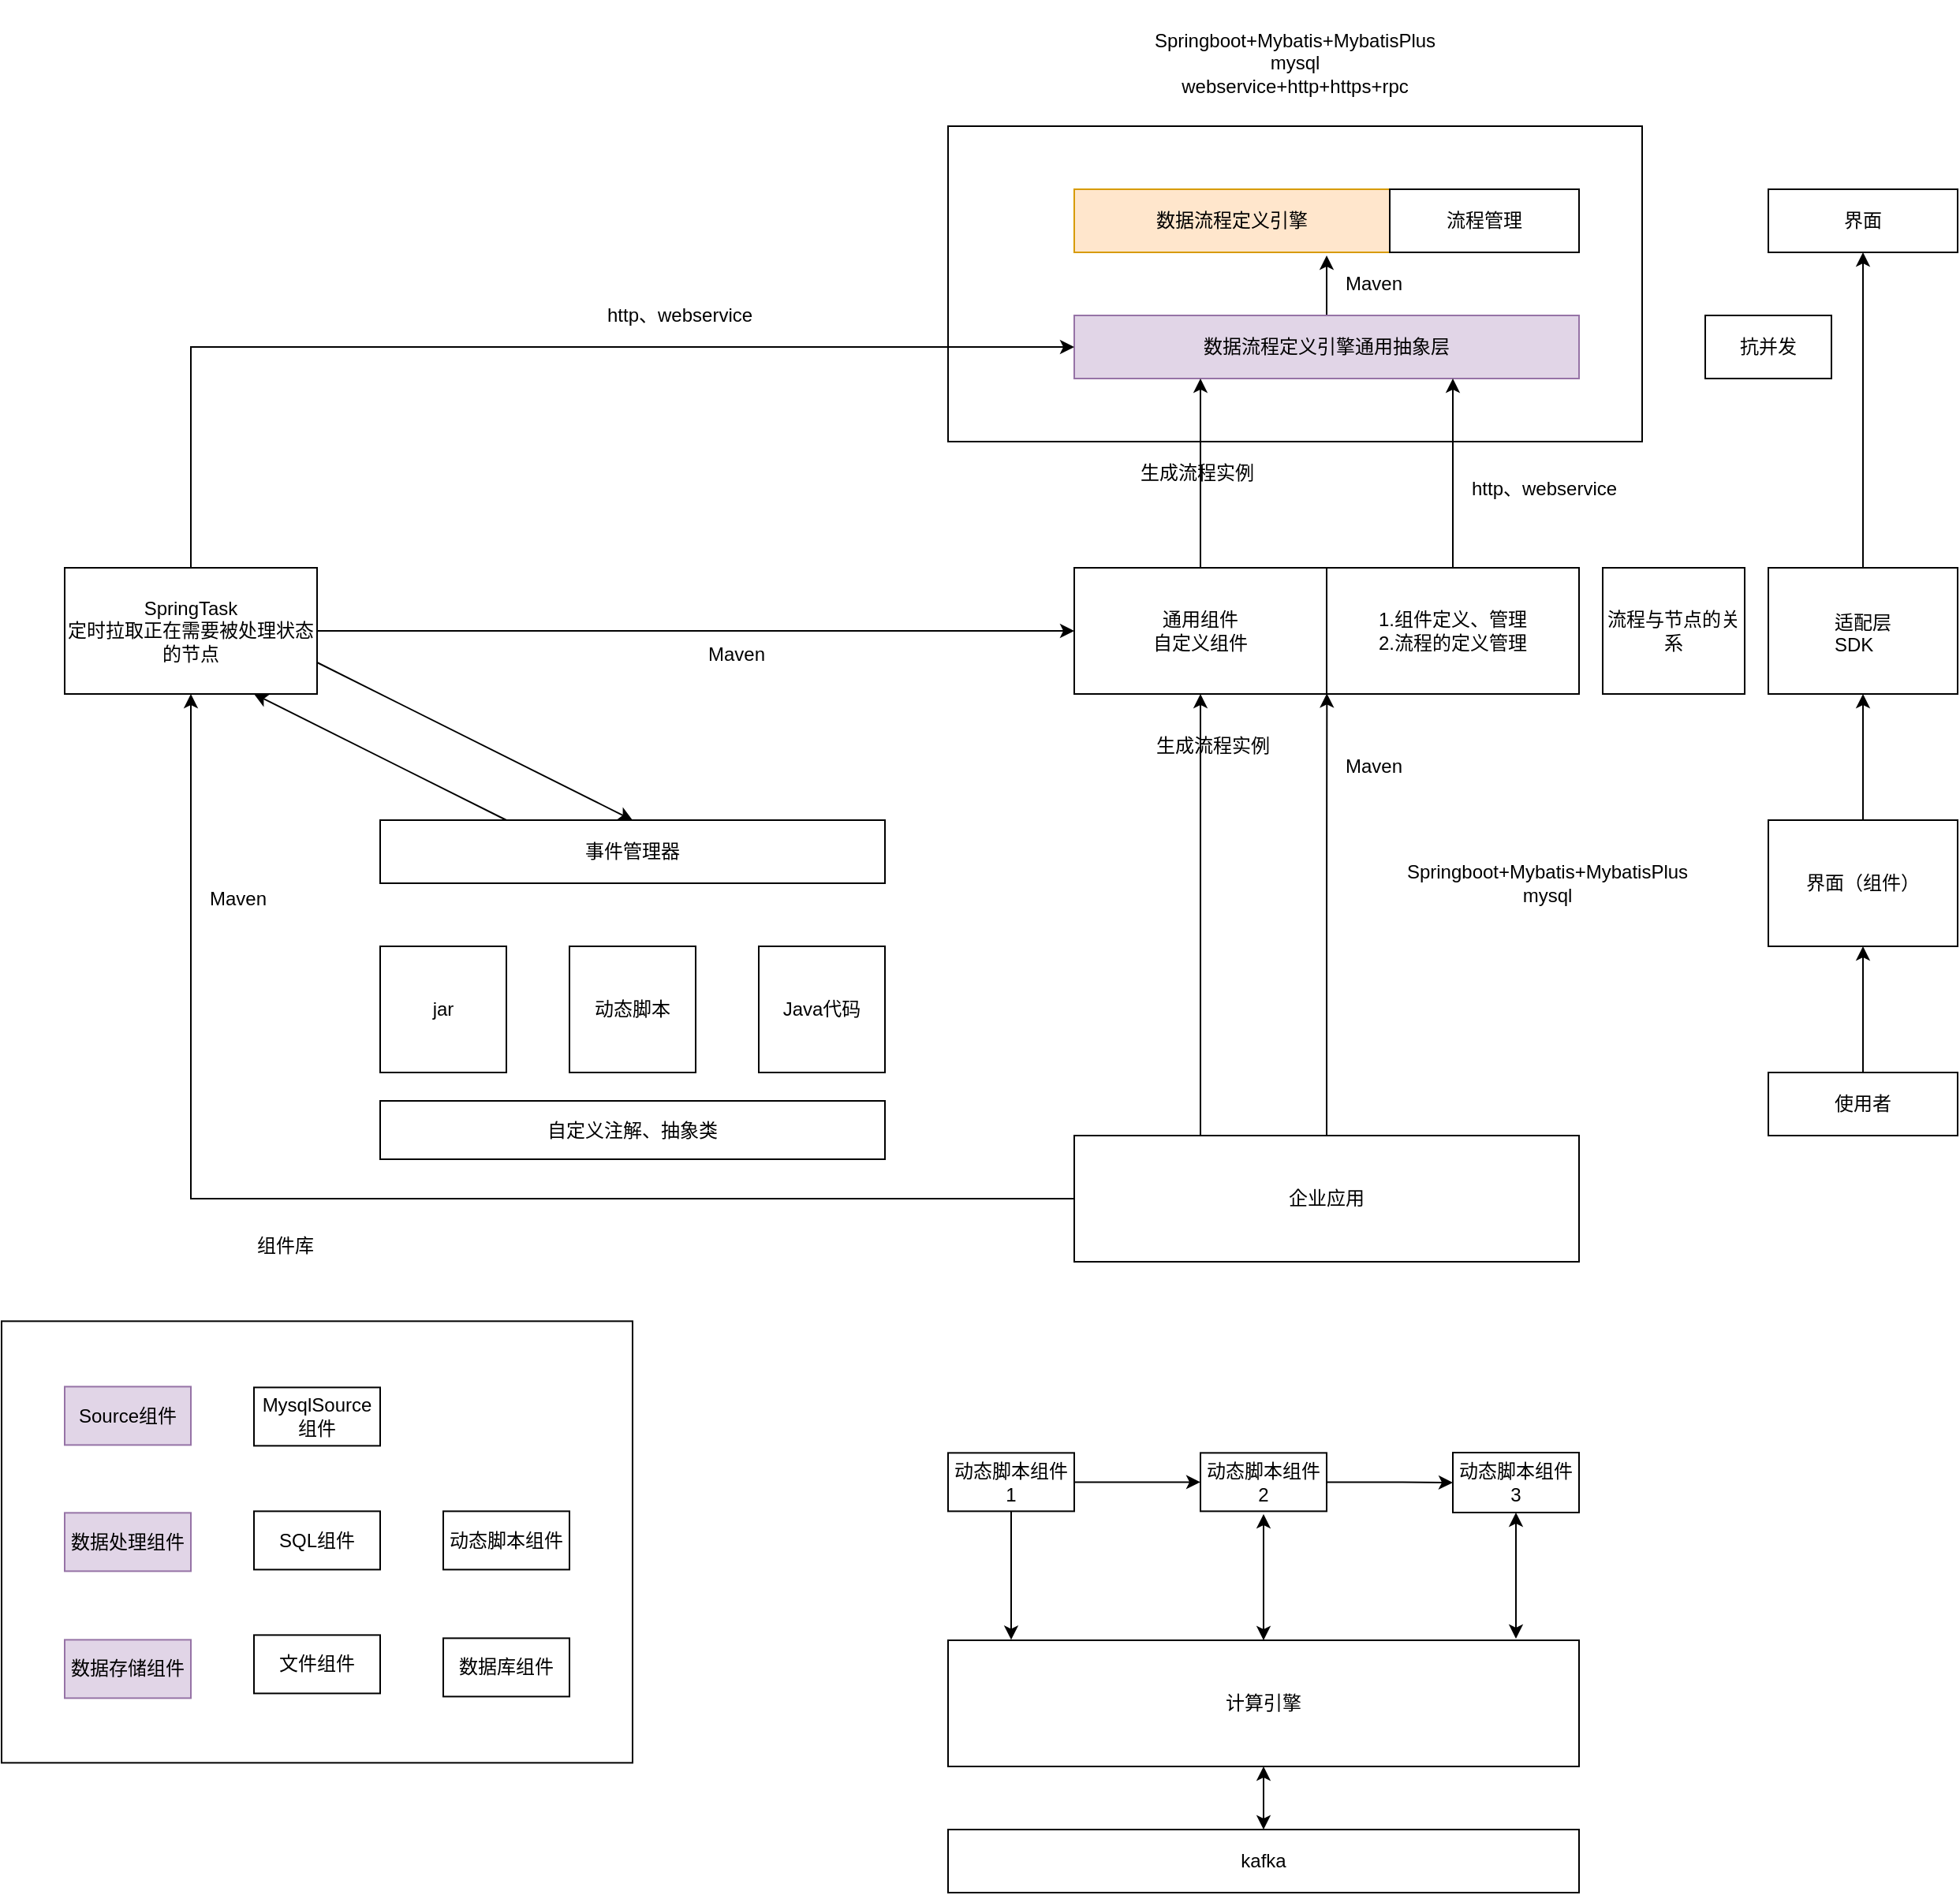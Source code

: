 <mxfile version="10.7.7" type="device"><diagram id="LayksAStfvuGX6vtRbz-" name="Page-1"><mxGraphModel dx="2511" dy="696" grid="1" gridSize="10" guides="1" tooltips="1" connect="1" arrows="1" fold="1" page="1" pageScale="1" pageWidth="827" pageHeight="1169" math="0" shadow="0"><root><mxCell id="0"/><mxCell id="1" parent="0"/><mxCell id="Q9KF5b7unonQ4FKelVmj-76" value="" style="rounded=0;whiteSpace=wrap;html=1;" vertex="1" parent="1"><mxGeometry x="80" y="120" width="440" height="200" as="geometry"/></mxCell><mxCell id="Q9KF5b7unonQ4FKelVmj-48" value="" style="rounded=0;whiteSpace=wrap;html=1;" vertex="1" parent="1"><mxGeometry x="-520" y="877.692" width="400" height="280" as="geometry"/></mxCell><mxCell id="Q9KF5b7unonQ4FKelVmj-18" style="edgeStyle=orthogonalEdgeStyle;rounded=0;orthogonalLoop=1;jettySize=auto;html=1;entryX=0.5;entryY=1;entryDx=0;entryDy=0;" edge="1" parent="1" source="Q9KF5b7unonQ4FKelVmj-16" target="Q9KF5b7unonQ4FKelVmj-15"><mxGeometry relative="1" as="geometry"/></mxCell><mxCell id="Q9KF5b7unonQ4FKelVmj-16" value="" style="rounded=0;whiteSpace=wrap;html=1;" vertex="1" parent="1"><mxGeometry x="600" y="400" width="120" height="80" as="geometry"/></mxCell><mxCell id="Q9KF5b7unonQ4FKelVmj-3" value="数据流程定义引擎" style="rounded=0;whiteSpace=wrap;html=1;fillColor=#ffe6cc;strokeColor=#d79b00;" vertex="1" parent="1"><mxGeometry x="160" y="160" width="200" height="40" as="geometry"/></mxCell><mxCell id="Q9KF5b7unonQ4FKelVmj-27" style="edgeStyle=orthogonalEdgeStyle;rounded=0;orthogonalLoop=1;jettySize=auto;html=1;entryX=0.8;entryY=1.05;entryDx=0;entryDy=0;entryPerimeter=0;" edge="1" parent="1" source="Q9KF5b7unonQ4FKelVmj-4" target="Q9KF5b7unonQ4FKelVmj-3"><mxGeometry relative="1" as="geometry"/></mxCell><mxCell id="Q9KF5b7unonQ4FKelVmj-4" value="&lt;span&gt;数据流程定义引擎通用抽象层&lt;/span&gt;" style="rounded=0;whiteSpace=wrap;html=1;fillColor=#e1d5e7;strokeColor=#9673a6;" vertex="1" parent="1"><mxGeometry x="160" y="240" width="320" height="40" as="geometry"/></mxCell><mxCell id="Q9KF5b7unonQ4FKelVmj-6" value="流程管理" style="rounded=0;whiteSpace=wrap;html=1;" vertex="1" parent="1"><mxGeometry x="360" y="160" width="120" height="40" as="geometry"/></mxCell><mxCell id="Q9KF5b7unonQ4FKelVmj-23" style="edgeStyle=orthogonalEdgeStyle;rounded=0;orthogonalLoop=1;jettySize=auto;html=1;entryX=0.001;entryY=0.996;entryDx=0;entryDy=0;entryPerimeter=0;" edge="1" parent="1" source="Q9KF5b7unonQ4FKelVmj-7" target="Q9KF5b7unonQ4FKelVmj-9"><mxGeometry relative="1" as="geometry"/></mxCell><mxCell id="Q9KF5b7unonQ4FKelVmj-32" style="edgeStyle=orthogonalEdgeStyle;rounded=0;orthogonalLoop=1;jettySize=auto;html=1;entryX=0.5;entryY=1;entryDx=0;entryDy=0;" edge="1" parent="1" source="Q9KF5b7unonQ4FKelVmj-7" target="Q9KF5b7unonQ4FKelVmj-8"><mxGeometry relative="1" as="geometry"><Array as="points"><mxPoint x="240" y="560"/><mxPoint x="240" y="560"/></Array></mxGeometry></mxCell><mxCell id="Q9KF5b7unonQ4FKelVmj-50" style="edgeStyle=orthogonalEdgeStyle;rounded=0;orthogonalLoop=1;jettySize=auto;html=1;entryX=0.5;entryY=1;entryDx=0;entryDy=0;" edge="1" parent="1" source="Q9KF5b7unonQ4FKelVmj-7" target="Q9KF5b7unonQ4FKelVmj-30"><mxGeometry relative="1" as="geometry"/></mxCell><mxCell id="Q9KF5b7unonQ4FKelVmj-7" value="企业应用" style="rounded=0;whiteSpace=wrap;html=1;" vertex="1" parent="1"><mxGeometry x="160" y="760" width="320" height="80" as="geometry"/></mxCell><mxCell id="Q9KF5b7unonQ4FKelVmj-34" style="edgeStyle=orthogonalEdgeStyle;rounded=0;orthogonalLoop=1;jettySize=auto;html=1;entryX=0.25;entryY=1;entryDx=0;entryDy=0;" edge="1" parent="1" source="Q9KF5b7unonQ4FKelVmj-8" target="Q9KF5b7unonQ4FKelVmj-4"><mxGeometry relative="1" as="geometry"/></mxCell><mxCell id="Q9KF5b7unonQ4FKelVmj-8" value="通用组件&lt;br&gt;自定义组件" style="rounded=0;whiteSpace=wrap;html=1;" vertex="1" parent="1"><mxGeometry x="160" y="400" width="160" height="80" as="geometry"/></mxCell><mxCell id="Q9KF5b7unonQ4FKelVmj-28" style="edgeStyle=orthogonalEdgeStyle;rounded=0;orthogonalLoop=1;jettySize=auto;html=1;entryX=0.75;entryY=1;entryDx=0;entryDy=0;" edge="1" parent="1" source="Q9KF5b7unonQ4FKelVmj-9" target="Q9KF5b7unonQ4FKelVmj-4"><mxGeometry relative="1" as="geometry"/></mxCell><mxCell id="Q9KF5b7unonQ4FKelVmj-9" value="1.组件定义、管理&lt;br&gt;2.流程的定义管理&lt;br&gt;" style="rounded=0;whiteSpace=wrap;html=1;" vertex="1" parent="1"><mxGeometry x="320" y="400" width="160" height="80" as="geometry"/></mxCell><mxCell id="Q9KF5b7unonQ4FKelVmj-21" style="edgeStyle=orthogonalEdgeStyle;rounded=0;orthogonalLoop=1;jettySize=auto;html=1;" edge="1" parent="1" source="Q9KF5b7unonQ4FKelVmj-12" target="Q9KF5b7unonQ4FKelVmj-19"><mxGeometry relative="1" as="geometry"/></mxCell><mxCell id="Q9KF5b7unonQ4FKelVmj-12" value="使用者" style="rounded=0;whiteSpace=wrap;html=1;" vertex="1" parent="1"><mxGeometry x="600" y="720" width="120" height="40" as="geometry"/></mxCell><mxCell id="Q9KF5b7unonQ4FKelVmj-14" value="适配层&lt;br&gt;SDK" style="text;html=1;resizable=0;points=[];autosize=1;align=left;verticalAlign=top;spacingTop=-4;" vertex="1" parent="1"><mxGeometry x="640" y="425" width="50" height="30" as="geometry"/></mxCell><mxCell id="Q9KF5b7unonQ4FKelVmj-15" value="界面" style="rounded=0;whiteSpace=wrap;html=1;" vertex="1" parent="1"><mxGeometry x="600" y="160" width="120" height="40" as="geometry"/></mxCell><mxCell id="Q9KF5b7unonQ4FKelVmj-22" style="edgeStyle=orthogonalEdgeStyle;rounded=0;orthogonalLoop=1;jettySize=auto;html=1;entryX=0.5;entryY=1;entryDx=0;entryDy=0;" edge="1" parent="1" source="Q9KF5b7unonQ4FKelVmj-19" target="Q9KF5b7unonQ4FKelVmj-16"><mxGeometry relative="1" as="geometry"/></mxCell><mxCell id="Q9KF5b7unonQ4FKelVmj-19" value="界面（组件）" style="rounded=0;whiteSpace=wrap;html=1;" vertex="1" parent="1"><mxGeometry x="600" y="560" width="120" height="80" as="geometry"/></mxCell><mxCell id="Q9KF5b7unonQ4FKelVmj-24" value="Maven" style="text;html=1;resizable=0;points=[];autosize=1;align=left;verticalAlign=top;spacingTop=-4;" vertex="1" parent="1"><mxGeometry x="330" y="516" width="50" height="20" as="geometry"/></mxCell><mxCell id="Q9KF5b7unonQ4FKelVmj-26" value="Maven" style="text;html=1;resizable=0;points=[];autosize=1;align=left;verticalAlign=top;spacingTop=-4;" vertex="1" parent="1"><mxGeometry x="330" y="210" width="50" height="20" as="geometry"/></mxCell><mxCell id="Q9KF5b7unonQ4FKelVmj-29" value="http、webservice" style="text;html=1;resizable=0;points=[];autosize=1;align=left;verticalAlign=top;spacingTop=-4;" vertex="1" parent="1"><mxGeometry x="410" y="340" width="110" height="20" as="geometry"/></mxCell><mxCell id="Q9KF5b7unonQ4FKelVmj-31" style="edgeStyle=orthogonalEdgeStyle;rounded=0;orthogonalLoop=1;jettySize=auto;html=1;entryX=0;entryY=0.5;entryDx=0;entryDy=0;" edge="1" parent="1" source="Q9KF5b7unonQ4FKelVmj-30" target="Q9KF5b7unonQ4FKelVmj-4"><mxGeometry relative="1" as="geometry"><Array as="points"><mxPoint x="-400" y="260"/></Array></mxGeometry></mxCell><mxCell id="Q9KF5b7unonQ4FKelVmj-52" style="edgeStyle=orthogonalEdgeStyle;rounded=0;orthogonalLoop=1;jettySize=auto;html=1;entryX=0;entryY=0.5;entryDx=0;entryDy=0;" edge="1" parent="1" source="Q9KF5b7unonQ4FKelVmj-30" target="Q9KF5b7unonQ4FKelVmj-8"><mxGeometry relative="1" as="geometry"/></mxCell><mxCell id="Q9KF5b7unonQ4FKelVmj-30" value="SpringTask&lt;br&gt;定时拉取正在需要被处理状态的节点&lt;br&gt;" style="rounded=0;whiteSpace=wrap;html=1;" vertex="1" parent="1"><mxGeometry x="-480" y="400" width="160" height="80" as="geometry"/></mxCell><mxCell id="Q9KF5b7unonQ4FKelVmj-33" value="生成流程实例" style="text;html=1;resizable=0;points=[];autosize=1;align=left;verticalAlign=top;spacingTop=-4;" vertex="1" parent="1"><mxGeometry x="210" y="503" width="90" height="20" as="geometry"/></mxCell><mxCell id="Q9KF5b7unonQ4FKelVmj-36" value="生成流程实例" style="text;html=1;resizable=0;points=[];autosize=1;align=left;verticalAlign=top;spacingTop=-4;" vertex="1" parent="1"><mxGeometry x="200" y="330" width="90" height="20" as="geometry"/></mxCell><mxCell id="Q9KF5b7unonQ4FKelVmj-39" value="流程与节点的关系" style="rounded=0;whiteSpace=wrap;html=1;" vertex="1" parent="1"><mxGeometry x="495" y="400" width="90" height="80" as="geometry"/></mxCell><mxCell id="Q9KF5b7unonQ4FKelVmj-40" value="Source组件" style="rounded=0;whiteSpace=wrap;html=1;fillColor=#e1d5e7;strokeColor=#9673a6;" vertex="1" parent="1"><mxGeometry x="-480" y="919.192" width="80" height="37" as="geometry"/></mxCell><mxCell id="Q9KF5b7unonQ4FKelVmj-41" value="数据处理组件" style="rounded=0;whiteSpace=wrap;html=1;fillColor=#e1d5e7;strokeColor=#9673a6;" vertex="1" parent="1"><mxGeometry x="-480" y="999.192" width="80" height="37" as="geometry"/></mxCell><mxCell id="Q9KF5b7unonQ4FKelVmj-42" value="MysqlSource组件" style="rounded=0;whiteSpace=wrap;html=1;" vertex="1" parent="1"><mxGeometry x="-360" y="919.692" width="80" height="37" as="geometry"/></mxCell><mxCell id="Q9KF5b7unonQ4FKelVmj-43" value="SQL组件" style="rounded=0;whiteSpace=wrap;html=1;" vertex="1" parent="1"><mxGeometry x="-360" y="998.192" width="80" height="37" as="geometry"/></mxCell><mxCell id="Q9KF5b7unonQ4FKelVmj-44" value="动态脚本组件" style="rounded=0;whiteSpace=wrap;html=1;" vertex="1" parent="1"><mxGeometry x="-240" y="998.192" width="80" height="37" as="geometry"/></mxCell><mxCell id="Q9KF5b7unonQ4FKelVmj-45" value="数据存储组件" style="rounded=0;whiteSpace=wrap;html=1;fillColor=#e1d5e7;strokeColor=#9673a6;" vertex="1" parent="1"><mxGeometry x="-480" y="1079.692" width="80" height="37" as="geometry"/></mxCell><mxCell id="Q9KF5b7unonQ4FKelVmj-46" value="文件组件" style="rounded=0;whiteSpace=wrap;html=1;" vertex="1" parent="1"><mxGeometry x="-360" y="1076.692" width="80" height="37" as="geometry"/></mxCell><mxCell id="Q9KF5b7unonQ4FKelVmj-47" value="数据库组件" style="rounded=0;whiteSpace=wrap;html=1;" vertex="1" parent="1"><mxGeometry x="-240" y="1078.692" width="80" height="37" as="geometry"/></mxCell><mxCell id="Q9KF5b7unonQ4FKelVmj-49" value="组件库" style="text;html=1;strokeColor=none;fillColor=none;align=center;verticalAlign=middle;whiteSpace=wrap;rounded=0;" vertex="1" parent="1"><mxGeometry x="-360" y="820" width="40" height="20" as="geometry"/></mxCell><mxCell id="Q9KF5b7unonQ4FKelVmj-51" value="Maven" style="text;html=1;resizable=0;points=[];autosize=1;align=left;verticalAlign=top;spacingTop=-4;" vertex="1" parent="1"><mxGeometry x="-390" y="600" width="50" height="20" as="geometry"/></mxCell><mxCell id="Q9KF5b7unonQ4FKelVmj-53" value="Maven" style="text;html=1;resizable=0;points=[];autosize=1;align=left;verticalAlign=top;spacingTop=-4;" vertex="1" parent="1"><mxGeometry x="-74" y="445" width="50" height="20" as="geometry"/></mxCell><mxCell id="Q9KF5b7unonQ4FKelVmj-54" value="http、webservice" style="text;html=1;resizable=0;points=[];autosize=1;align=left;verticalAlign=top;spacingTop=-4;" vertex="1" parent="1"><mxGeometry x="-138" y="230" width="110" height="20" as="geometry"/></mxCell><mxCell id="Q9KF5b7unonQ4FKelVmj-56" value="jar&lt;br&gt;" style="rounded=0;whiteSpace=wrap;html=1;" vertex="1" parent="1"><mxGeometry x="-280" y="640" width="80" height="80" as="geometry"/></mxCell><mxCell id="Q9KF5b7unonQ4FKelVmj-57" value="动态脚本" style="rounded=0;whiteSpace=wrap;html=1;" vertex="1" parent="1"><mxGeometry x="-160" y="640" width="80" height="80" as="geometry"/></mxCell><mxCell id="Q9KF5b7unonQ4FKelVmj-58" value="Java代码" style="rounded=0;whiteSpace=wrap;html=1;" vertex="1" parent="1"><mxGeometry x="-40" y="640" width="80" height="80" as="geometry"/></mxCell><mxCell id="Q9KF5b7unonQ4FKelVmj-59" value="自定义注解、抽象类" style="rounded=0;whiteSpace=wrap;html=1;" vertex="1" parent="1"><mxGeometry x="-280" y="738" width="320" height="37" as="geometry"/></mxCell><mxCell id="Q9KF5b7unonQ4FKelVmj-61" value="事件管理器" style="rounded=0;whiteSpace=wrap;html=1;" vertex="1" parent="1"><mxGeometry x="-280" y="560" width="320" height="40" as="geometry"/></mxCell><mxCell id="Q9KF5b7unonQ4FKelVmj-62" value="" style="endArrow=classic;html=1;exitX=1;exitY=0.75;exitDx=0;exitDy=0;entryX=0.5;entryY=0;entryDx=0;entryDy=0;" edge="1" parent="1" source="Q9KF5b7unonQ4FKelVmj-30" target="Q9KF5b7unonQ4FKelVmj-61"><mxGeometry width="50" height="50" relative="1" as="geometry"><mxPoint x="-240" y="490" as="sourcePoint"/><mxPoint x="-110" y="550" as="targetPoint"/></mxGeometry></mxCell><mxCell id="Q9KF5b7unonQ4FKelVmj-63" value="" style="endArrow=classic;html=1;exitX=0.25;exitY=0;exitDx=0;exitDy=0;entryX=0.75;entryY=1;entryDx=0;entryDy=0;" edge="1" parent="1" source="Q9KF5b7unonQ4FKelVmj-61" target="Q9KF5b7unonQ4FKelVmj-30"><mxGeometry width="50" height="50" relative="1" as="geometry"><mxPoint x="-120" y="520" as="sourcePoint"/><mxPoint x="-350" y="540" as="targetPoint"/></mxGeometry></mxCell><mxCell id="Q9KF5b7unonQ4FKelVmj-67" style="edgeStyle=orthogonalEdgeStyle;rounded=0;orthogonalLoop=1;jettySize=auto;html=1;entryX=0;entryY=0.5;entryDx=0;entryDy=0;" edge="1" parent="1" source="Q9KF5b7unonQ4FKelVmj-65" target="Q9KF5b7unonQ4FKelVmj-66"><mxGeometry relative="1" as="geometry"/></mxCell><mxCell id="Q9KF5b7unonQ4FKelVmj-71" style="edgeStyle=orthogonalEdgeStyle;rounded=0;orthogonalLoop=1;jettySize=auto;html=1;entryX=0.1;entryY=-0.004;entryDx=0;entryDy=0;entryPerimeter=0;" edge="1" parent="1" source="Q9KF5b7unonQ4FKelVmj-65" target="Q9KF5b7unonQ4FKelVmj-70"><mxGeometry relative="1" as="geometry"/></mxCell><mxCell id="Q9KF5b7unonQ4FKelVmj-65" value="动态脚本组件1" style="rounded=0;whiteSpace=wrap;html=1;" vertex="1" parent="1"><mxGeometry x="80" y="961.192" width="80" height="37" as="geometry"/></mxCell><mxCell id="Q9KF5b7unonQ4FKelVmj-69" style="edgeStyle=orthogonalEdgeStyle;rounded=0;orthogonalLoop=1;jettySize=auto;html=1;" edge="1" parent="1" source="Q9KF5b7unonQ4FKelVmj-66" target="Q9KF5b7unonQ4FKelVmj-68"><mxGeometry relative="1" as="geometry"/></mxCell><mxCell id="Q9KF5b7unonQ4FKelVmj-66" value="动态脚本组件2" style="rounded=0;whiteSpace=wrap;html=1;" vertex="1" parent="1"><mxGeometry x="240" y="961.192" width="80" height="37" as="geometry"/></mxCell><mxCell id="Q9KF5b7unonQ4FKelVmj-73" style="edgeStyle=orthogonalEdgeStyle;rounded=0;orthogonalLoop=1;jettySize=auto;html=1;entryX=0.9;entryY=-0.013;entryDx=0;entryDy=0;entryPerimeter=0;startArrow=classic;startFill=1;" edge="1" parent="1" source="Q9KF5b7unonQ4FKelVmj-68" target="Q9KF5b7unonQ4FKelVmj-70"><mxGeometry relative="1" as="geometry"/></mxCell><mxCell id="Q9KF5b7unonQ4FKelVmj-68" value="动态脚本组件3" style="rounded=0;whiteSpace=wrap;html=1;" vertex="1" parent="1"><mxGeometry x="400" y="961" width="80" height="38" as="geometry"/></mxCell><mxCell id="Q9KF5b7unonQ4FKelVmj-72" style="edgeStyle=orthogonalEdgeStyle;rounded=0;orthogonalLoop=1;jettySize=auto;html=1;startArrow=classic;startFill=1;" edge="1" parent="1" source="Q9KF5b7unonQ4FKelVmj-70"><mxGeometry relative="1" as="geometry"><mxPoint x="280" y="1000" as="targetPoint"/></mxGeometry></mxCell><mxCell id="Q9KF5b7unonQ4FKelVmj-75" style="edgeStyle=orthogonalEdgeStyle;rounded=0;orthogonalLoop=1;jettySize=auto;html=1;startArrow=classic;startFill=1;" edge="1" parent="1" source="Q9KF5b7unonQ4FKelVmj-70" target="Q9KF5b7unonQ4FKelVmj-74"><mxGeometry relative="1" as="geometry"/></mxCell><mxCell id="Q9KF5b7unonQ4FKelVmj-70" value="计算引擎" style="rounded=0;whiteSpace=wrap;html=1;" vertex="1" parent="1"><mxGeometry x="80" y="1080" width="400" height="80" as="geometry"/></mxCell><mxCell id="Q9KF5b7unonQ4FKelVmj-74" value="kafka" style="rounded=0;whiteSpace=wrap;html=1;" vertex="1" parent="1"><mxGeometry x="80" y="1200" width="400" height="40" as="geometry"/></mxCell><mxCell id="Q9KF5b7unonQ4FKelVmj-77" value="Springboot+Mybatis+MybatisPlus&lt;br&gt;mysql&lt;br&gt;webservice+http+https+rpc&lt;br&gt;" style="text;html=1;strokeColor=none;fillColor=none;align=center;verticalAlign=middle;whiteSpace=wrap;rounded=0;" vertex="1" parent="1"><mxGeometry x="200" y="40" width="200" height="80" as="geometry"/></mxCell><mxCell id="Q9KF5b7unonQ4FKelVmj-78" value="Springboot+Mybatis+MybatisPlus&lt;br&gt;mysql&lt;br&gt;" style="text;html=1;strokeColor=none;fillColor=none;align=center;verticalAlign=middle;whiteSpace=wrap;rounded=0;" vertex="1" parent="1"><mxGeometry x="360" y="560.038" width="200" height="80" as="geometry"/></mxCell><mxCell id="Q9KF5b7unonQ4FKelVmj-79" value="抗并发" style="rounded=0;whiteSpace=wrap;html=1;" vertex="1" parent="1"><mxGeometry x="560" y="240" width="80" height="40" as="geometry"/></mxCell></root></mxGraphModel></diagram></mxfile>